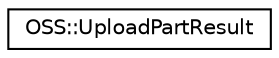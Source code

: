 digraph "类继承关系图"
{
  edge [fontname="Helvetica",fontsize="10",labelfontname="Helvetica",labelfontsize="10"];
  node [fontname="Helvetica",fontsize="10",shape=record];
  rankdir="LR";
  Node1 [label="OSS::UploadPartResult",height=0.2,width=0.4,color="black", fillcolor="white", style="filled",URL="$class_o_s_s_1_1_upload_part_result.html"];
}
